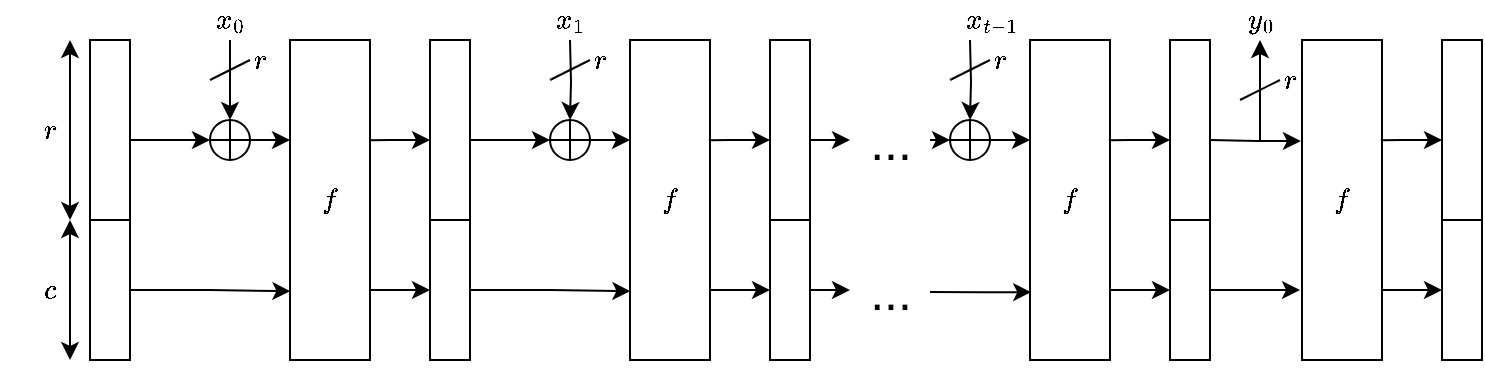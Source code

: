 <mxfile version="18.2.0" type="github">
  <diagram id="cxO5rz0KT_JqVR-4lWZD" name="Page-1">
    <mxGraphModel dx="813" dy="446" grid="1" gridSize="10" guides="1" tooltips="1" connect="1" arrows="1" fold="1" page="1" pageScale="1" pageWidth="827" pageHeight="583" math="1" shadow="0">
      <root>
        <mxCell id="0" />
        <mxCell id="1" parent="0" />
        <mxCell id="uDSmN9cMYbXbq0DJB1bG-10" style="edgeStyle=orthogonalEdgeStyle;rounded=0;orthogonalLoop=1;jettySize=auto;html=1;exitX=1;exitY=0.5;exitDx=0;exitDy=0;entryX=0;entryY=0.5;entryDx=0;entryDy=0;" edge="1" parent="1" source="uDSmN9cMYbXbq0DJB1bG-1" target="uDSmN9cMYbXbq0DJB1bG-9">
          <mxGeometry relative="1" as="geometry" />
        </mxCell>
        <mxCell id="uDSmN9cMYbXbq0DJB1bG-1" value="" style="rounded=0;whiteSpace=wrap;html=1;" vertex="1" parent="1">
          <mxGeometry x="45" y="120" width="20" height="100" as="geometry" />
        </mxCell>
        <mxCell id="uDSmN9cMYbXbq0DJB1bG-19" style="edgeStyle=orthogonalEdgeStyle;rounded=0;orthogonalLoop=1;jettySize=auto;html=1;entryX=0.005;entryY=0.785;entryDx=0;entryDy=0;entryPerimeter=0;" edge="1" parent="1" source="uDSmN9cMYbXbq0DJB1bG-2" target="uDSmN9cMYbXbq0DJB1bG-16">
          <mxGeometry relative="1" as="geometry" />
        </mxCell>
        <mxCell id="uDSmN9cMYbXbq0DJB1bG-2" value="" style="rounded=0;whiteSpace=wrap;html=1;" vertex="1" parent="1">
          <mxGeometry x="45" y="210" width="20" height="70" as="geometry" />
        </mxCell>
        <mxCell id="uDSmN9cMYbXbq0DJB1bG-4" value="" style="endArrow=classic;startArrow=classic;html=1;rounded=0;" edge="1" parent="1">
          <mxGeometry width="50" height="50" relative="1" as="geometry">
            <mxPoint x="35" y="210" as="sourcePoint" />
            <mxPoint x="35" y="120" as="targetPoint" />
          </mxGeometry>
        </mxCell>
        <mxCell id="uDSmN9cMYbXbq0DJB1bG-5" value="" style="endArrow=classic;startArrow=classic;html=1;rounded=0;" edge="1" parent="1">
          <mxGeometry width="50" height="50" relative="1" as="geometry">
            <mxPoint x="35" y="280" as="sourcePoint" />
            <mxPoint x="35" y="210" as="targetPoint" />
          </mxGeometry>
        </mxCell>
        <mxCell id="uDSmN9cMYbXbq0DJB1bG-6" value="&lt;div&gt;$$r$$&lt;/div&gt;" style="text;html=1;align=center;verticalAlign=middle;resizable=0;points=[];autosize=1;strokeColor=none;fillColor=none;" vertex="1" parent="1">
          <mxGeometry y="155" width="50" height="20" as="geometry" />
        </mxCell>
        <mxCell id="uDSmN9cMYbXbq0DJB1bG-8" value="$$c$$" style="text;html=1;align=center;verticalAlign=middle;resizable=0;points=[];autosize=1;strokeColor=none;fillColor=none;" vertex="1" parent="1">
          <mxGeometry y="235" width="50" height="20" as="geometry" />
        </mxCell>
        <mxCell id="uDSmN9cMYbXbq0DJB1bG-18" style="edgeStyle=orthogonalEdgeStyle;rounded=0;orthogonalLoop=1;jettySize=auto;html=1;exitX=1;exitY=0.5;exitDx=0;exitDy=0;entryX=0;entryY=0.313;entryDx=0;entryDy=0;entryPerimeter=0;" edge="1" parent="1" source="uDSmN9cMYbXbq0DJB1bG-9" target="uDSmN9cMYbXbq0DJB1bG-16">
          <mxGeometry relative="1" as="geometry" />
        </mxCell>
        <mxCell id="uDSmN9cMYbXbq0DJB1bG-9" value="" style="shape=orEllipse;perimeter=ellipsePerimeter;whiteSpace=wrap;html=1;backgroundOutline=1;" vertex="1" parent="1">
          <mxGeometry x="105" y="160" width="20" height="20" as="geometry" />
        </mxCell>
        <mxCell id="uDSmN9cMYbXbq0DJB1bG-13" style="edgeStyle=orthogonalEdgeStyle;rounded=0;orthogonalLoop=1;jettySize=auto;html=1;entryX=0.5;entryY=0;entryDx=0;entryDy=0;" edge="1" parent="1" source="uDSmN9cMYbXbq0DJB1bG-12" target="uDSmN9cMYbXbq0DJB1bG-9">
          <mxGeometry relative="1" as="geometry" />
        </mxCell>
        <mxCell id="uDSmN9cMYbXbq0DJB1bG-12" value="&lt;div&gt;$$x_0$$&lt;/div&gt;" style="text;html=1;align=center;verticalAlign=middle;resizable=0;points=[];autosize=1;strokeColor=none;fillColor=none;" vertex="1" parent="1">
          <mxGeometry x="85" y="100" width="60" height="20" as="geometry" />
        </mxCell>
        <mxCell id="uDSmN9cMYbXbq0DJB1bG-14" value="&lt;div&gt;$$r$$&lt;/div&gt;" style="text;html=1;align=center;verticalAlign=middle;resizable=0;points=[];autosize=1;strokeColor=none;fillColor=none;" vertex="1" parent="1">
          <mxGeometry x="105" y="120" width="50" height="20" as="geometry" />
        </mxCell>
        <mxCell id="uDSmN9cMYbXbq0DJB1bG-15" value="" style="endArrow=none;html=1;rounded=0;" edge="1" parent="1">
          <mxGeometry width="50" height="50" relative="1" as="geometry">
            <mxPoint x="105" y="140" as="sourcePoint" />
            <mxPoint x="125" y="130" as="targetPoint" />
          </mxGeometry>
        </mxCell>
        <mxCell id="uDSmN9cMYbXbq0DJB1bG-16" value="$$f$$" style="whiteSpace=wrap;html=1;" vertex="1" parent="1">
          <mxGeometry x="145" y="120" width="40" height="160" as="geometry" />
        </mxCell>
        <mxCell id="uDSmN9cMYbXbq0DJB1bG-20" style="edgeStyle=orthogonalEdgeStyle;rounded=0;orthogonalLoop=1;jettySize=auto;html=1;exitX=1;exitY=0.5;exitDx=0;exitDy=0;entryX=0;entryY=0.5;entryDx=0;entryDy=0;" edge="1" parent="1" source="uDSmN9cMYbXbq0DJB1bG-21" target="uDSmN9cMYbXbq0DJB1bG-25">
          <mxGeometry relative="1" as="geometry" />
        </mxCell>
        <mxCell id="uDSmN9cMYbXbq0DJB1bG-30" style="edgeStyle=orthogonalEdgeStyle;rounded=0;orthogonalLoop=1;jettySize=auto;html=1;entryX=1;entryY=0.313;entryDx=0;entryDy=0;entryPerimeter=0;startArrow=classic;startFill=1;endArrow=none;endFill=0;" edge="1" parent="1" source="uDSmN9cMYbXbq0DJB1bG-21" target="uDSmN9cMYbXbq0DJB1bG-16">
          <mxGeometry relative="1" as="geometry" />
        </mxCell>
        <mxCell id="uDSmN9cMYbXbq0DJB1bG-21" value="" style="rounded=0;whiteSpace=wrap;html=1;" vertex="1" parent="1">
          <mxGeometry x="215" y="120" width="20" height="100" as="geometry" />
        </mxCell>
        <mxCell id="uDSmN9cMYbXbq0DJB1bG-22" style="edgeStyle=orthogonalEdgeStyle;rounded=0;orthogonalLoop=1;jettySize=auto;html=1;entryX=0.005;entryY=0.785;entryDx=0;entryDy=0;entryPerimeter=0;" edge="1" parent="1" source="uDSmN9cMYbXbq0DJB1bG-23" target="uDSmN9cMYbXbq0DJB1bG-29">
          <mxGeometry relative="1" as="geometry" />
        </mxCell>
        <mxCell id="uDSmN9cMYbXbq0DJB1bG-31" style="edgeStyle=orthogonalEdgeStyle;rounded=0;orthogonalLoop=1;jettySize=auto;html=1;entryX=1;entryY=0.781;entryDx=0;entryDy=0;entryPerimeter=0;startArrow=classic;startFill=1;endArrow=none;endFill=0;" edge="1" parent="1" source="uDSmN9cMYbXbq0DJB1bG-23" target="uDSmN9cMYbXbq0DJB1bG-16">
          <mxGeometry relative="1" as="geometry" />
        </mxCell>
        <mxCell id="uDSmN9cMYbXbq0DJB1bG-23" value="" style="rounded=0;whiteSpace=wrap;html=1;" vertex="1" parent="1">
          <mxGeometry x="215" y="210" width="20" height="70" as="geometry" />
        </mxCell>
        <mxCell id="uDSmN9cMYbXbq0DJB1bG-24" style="edgeStyle=orthogonalEdgeStyle;rounded=0;orthogonalLoop=1;jettySize=auto;html=1;exitX=1;exitY=0.5;exitDx=0;exitDy=0;entryX=0;entryY=0.313;entryDx=0;entryDy=0;entryPerimeter=0;" edge="1" parent="1" source="uDSmN9cMYbXbq0DJB1bG-25" target="uDSmN9cMYbXbq0DJB1bG-29">
          <mxGeometry relative="1" as="geometry" />
        </mxCell>
        <mxCell id="uDSmN9cMYbXbq0DJB1bG-25" value="" style="shape=orEllipse;perimeter=ellipsePerimeter;whiteSpace=wrap;html=1;backgroundOutline=1;" vertex="1" parent="1">
          <mxGeometry x="275" y="160" width="20" height="20" as="geometry" />
        </mxCell>
        <mxCell id="uDSmN9cMYbXbq0DJB1bG-26" style="edgeStyle=orthogonalEdgeStyle;rounded=0;orthogonalLoop=1;jettySize=auto;html=1;entryX=0.5;entryY=0;entryDx=0;entryDy=0;" edge="1" parent="1" target="uDSmN9cMYbXbq0DJB1bG-25">
          <mxGeometry relative="1" as="geometry">
            <mxPoint x="285" y="120" as="sourcePoint" />
          </mxGeometry>
        </mxCell>
        <mxCell id="uDSmN9cMYbXbq0DJB1bG-27" value="&lt;div&gt;$$r$$&lt;/div&gt;" style="text;html=1;align=center;verticalAlign=middle;resizable=0;points=[];autosize=1;strokeColor=none;fillColor=none;" vertex="1" parent="1">
          <mxGeometry x="275" y="120" width="50" height="20" as="geometry" />
        </mxCell>
        <mxCell id="uDSmN9cMYbXbq0DJB1bG-28" value="" style="endArrow=none;html=1;rounded=0;" edge="1" parent="1">
          <mxGeometry width="50" height="50" relative="1" as="geometry">
            <mxPoint x="275" y="140" as="sourcePoint" />
            <mxPoint x="295" y="130" as="targetPoint" />
          </mxGeometry>
        </mxCell>
        <mxCell id="uDSmN9cMYbXbq0DJB1bG-29" value="$$f$$" style="whiteSpace=wrap;html=1;" vertex="1" parent="1">
          <mxGeometry x="315" y="120" width="40" height="160" as="geometry" />
        </mxCell>
        <mxCell id="uDSmN9cMYbXbq0DJB1bG-32" value="&lt;div&gt;$$x_1$$&lt;/div&gt;" style="text;html=1;align=center;verticalAlign=middle;resizable=0;points=[];autosize=1;strokeColor=none;fillColor=none;" vertex="1" parent="1">
          <mxGeometry x="255" y="100" width="60" height="20" as="geometry" />
        </mxCell>
        <mxCell id="uDSmN9cMYbXbq0DJB1bG-35" style="edgeStyle=orthogonalEdgeStyle;rounded=0;orthogonalLoop=1;jettySize=auto;html=1;entryX=0.985;entryY=0.313;entryDx=0;entryDy=0;entryPerimeter=0;startArrow=classic;startFill=1;endArrow=none;endFill=0;" edge="1" parent="1" source="uDSmN9cMYbXbq0DJB1bG-33" target="uDSmN9cMYbXbq0DJB1bG-29">
          <mxGeometry relative="1" as="geometry" />
        </mxCell>
        <mxCell id="uDSmN9cMYbXbq0DJB1bG-37" style="edgeStyle=orthogonalEdgeStyle;rounded=0;orthogonalLoop=1;jettySize=auto;html=1;startArrow=none;startFill=0;endArrow=classic;endFill=1;" edge="1" parent="1" source="uDSmN9cMYbXbq0DJB1bG-33">
          <mxGeometry relative="1" as="geometry">
            <mxPoint x="425" y="170" as="targetPoint" />
          </mxGeometry>
        </mxCell>
        <mxCell id="uDSmN9cMYbXbq0DJB1bG-33" value="" style="rounded=0;whiteSpace=wrap;html=1;" vertex="1" parent="1">
          <mxGeometry x="385" y="120" width="20" height="100" as="geometry" />
        </mxCell>
        <mxCell id="uDSmN9cMYbXbq0DJB1bG-36" style="edgeStyle=orthogonalEdgeStyle;rounded=0;orthogonalLoop=1;jettySize=auto;html=1;entryX=1;entryY=0.781;entryDx=0;entryDy=0;entryPerimeter=0;startArrow=classic;startFill=1;endArrow=none;endFill=0;" edge="1" parent="1" source="uDSmN9cMYbXbq0DJB1bG-34" target="uDSmN9cMYbXbq0DJB1bG-29">
          <mxGeometry relative="1" as="geometry" />
        </mxCell>
        <mxCell id="uDSmN9cMYbXbq0DJB1bG-38" style="edgeStyle=orthogonalEdgeStyle;rounded=0;orthogonalLoop=1;jettySize=auto;html=1;exitX=1;exitY=0.5;exitDx=0;exitDy=0;startArrow=none;startFill=0;endArrow=classic;endFill=1;" edge="1" parent="1" source="uDSmN9cMYbXbq0DJB1bG-34">
          <mxGeometry relative="1" as="geometry">
            <mxPoint x="425" y="245.2" as="targetPoint" />
          </mxGeometry>
        </mxCell>
        <mxCell id="uDSmN9cMYbXbq0DJB1bG-34" value="" style="rounded=0;whiteSpace=wrap;html=1;" vertex="1" parent="1">
          <mxGeometry x="385" y="210" width="20" height="70" as="geometry" />
        </mxCell>
        <mxCell id="uDSmN9cMYbXbq0DJB1bG-39" value="&lt;font style=&quot;font-size: 25px;&quot;&gt;...&lt;/font&gt;" style="text;html=1;align=center;verticalAlign=middle;resizable=0;points=[];autosize=1;strokeColor=none;fillColor=none;" vertex="1" parent="1">
          <mxGeometry x="425" y="235" width="40" height="20" as="geometry" />
        </mxCell>
        <mxCell id="uDSmN9cMYbXbq0DJB1bG-42" value="&lt;font style=&quot;font-size: 25px;&quot;&gt;...&lt;/font&gt;" style="text;html=1;align=center;verticalAlign=middle;resizable=0;points=[];autosize=1;strokeColor=none;fillColor=none;" vertex="1" parent="1">
          <mxGeometry x="425" y="160" width="40" height="20" as="geometry" />
        </mxCell>
        <mxCell id="uDSmN9cMYbXbq0DJB1bG-44" style="edgeStyle=orthogonalEdgeStyle;rounded=0;orthogonalLoop=1;jettySize=auto;html=1;entryX=0;entryY=0.5;entryDx=0;entryDy=0;" edge="1" parent="1" target="uDSmN9cMYbXbq0DJB1bG-46">
          <mxGeometry relative="1" as="geometry">
            <mxPoint x="465" y="170" as="sourcePoint" />
          </mxGeometry>
        </mxCell>
        <mxCell id="uDSmN9cMYbXbq0DJB1bG-45" style="edgeStyle=orthogonalEdgeStyle;rounded=0;orthogonalLoop=1;jettySize=auto;html=1;exitX=1;exitY=0.5;exitDx=0;exitDy=0;entryX=0;entryY=0.313;entryDx=0;entryDy=0;entryPerimeter=0;" edge="1" parent="1" source="uDSmN9cMYbXbq0DJB1bG-46">
          <mxGeometry relative="1" as="geometry">
            <mxPoint x="515" y="170.08" as="targetPoint" />
          </mxGeometry>
        </mxCell>
        <mxCell id="uDSmN9cMYbXbq0DJB1bG-46" value="" style="shape=orEllipse;perimeter=ellipsePerimeter;whiteSpace=wrap;html=1;backgroundOutline=1;" vertex="1" parent="1">
          <mxGeometry x="475" y="160" width="20" height="20" as="geometry" />
        </mxCell>
        <mxCell id="uDSmN9cMYbXbq0DJB1bG-47" style="edgeStyle=orthogonalEdgeStyle;rounded=0;orthogonalLoop=1;jettySize=auto;html=1;entryX=0.5;entryY=0;entryDx=0;entryDy=0;" edge="1" parent="1" target="uDSmN9cMYbXbq0DJB1bG-46">
          <mxGeometry relative="1" as="geometry">
            <mxPoint x="485" y="120" as="sourcePoint" />
          </mxGeometry>
        </mxCell>
        <mxCell id="uDSmN9cMYbXbq0DJB1bG-48" value="&lt;div&gt;$$r$$&lt;/div&gt;" style="text;html=1;align=center;verticalAlign=middle;resizable=0;points=[];autosize=1;strokeColor=none;fillColor=none;" vertex="1" parent="1">
          <mxGeometry x="475" y="120" width="50" height="20" as="geometry" />
        </mxCell>
        <mxCell id="uDSmN9cMYbXbq0DJB1bG-49" value="" style="endArrow=none;html=1;rounded=0;" edge="1" parent="1">
          <mxGeometry width="50" height="50" relative="1" as="geometry">
            <mxPoint x="475" y="140" as="sourcePoint" />
            <mxPoint x="495" y="130" as="targetPoint" />
          </mxGeometry>
        </mxCell>
        <mxCell id="uDSmN9cMYbXbq0DJB1bG-50" value="&lt;div&gt;$$x_{t-1}$$&lt;/div&gt;" style="text;html=1;align=center;verticalAlign=middle;resizable=0;points=[];autosize=1;strokeColor=none;fillColor=none;" vertex="1" parent="1">
          <mxGeometry x="455" y="100" width="80" height="20" as="geometry" />
        </mxCell>
        <mxCell id="uDSmN9cMYbXbq0DJB1bG-56" style="edgeStyle=orthogonalEdgeStyle;rounded=0;orthogonalLoop=1;jettySize=auto;html=1;exitX=0.015;exitY=0.788;exitDx=0;exitDy=0;fontSize=25;startArrow=classic;startFill=1;endArrow=none;endFill=0;exitPerimeter=0;" edge="1" parent="1" source="uDSmN9cMYbXbq0DJB1bG-51">
          <mxGeometry relative="1" as="geometry">
            <mxPoint x="465" y="246" as="targetPoint" />
          </mxGeometry>
        </mxCell>
        <mxCell id="uDSmN9cMYbXbq0DJB1bG-51" value="$$f$$" style="whiteSpace=wrap;html=1;" vertex="1" parent="1">
          <mxGeometry x="515" y="120" width="40" height="160" as="geometry" />
        </mxCell>
        <mxCell id="uDSmN9cMYbXbq0DJB1bG-52" style="edgeStyle=orthogonalEdgeStyle;rounded=0;orthogonalLoop=1;jettySize=auto;html=1;entryX=0.985;entryY=0.313;entryDx=0;entryDy=0;entryPerimeter=0;startArrow=classic;startFill=1;endArrow=none;endFill=0;" edge="1" parent="1" source="uDSmN9cMYbXbq0DJB1bG-53" target="uDSmN9cMYbXbq0DJB1bG-51">
          <mxGeometry relative="1" as="geometry" />
        </mxCell>
        <mxCell id="uDSmN9cMYbXbq0DJB1bG-53" value="" style="rounded=0;whiteSpace=wrap;html=1;" vertex="1" parent="1">
          <mxGeometry x="585" y="120" width="20" height="100" as="geometry" />
        </mxCell>
        <mxCell id="uDSmN9cMYbXbq0DJB1bG-54" style="edgeStyle=orthogonalEdgeStyle;rounded=0;orthogonalLoop=1;jettySize=auto;html=1;entryX=1;entryY=0.781;entryDx=0;entryDy=0;entryPerimeter=0;startArrow=classic;startFill=1;endArrow=none;endFill=0;" edge="1" parent="1" source="uDSmN9cMYbXbq0DJB1bG-55" target="uDSmN9cMYbXbq0DJB1bG-51">
          <mxGeometry relative="1" as="geometry" />
        </mxCell>
        <mxCell id="uDSmN9cMYbXbq0DJB1bG-55" value="" style="rounded=0;whiteSpace=wrap;html=1;" vertex="1" parent="1">
          <mxGeometry x="585" y="210" width="20" height="70" as="geometry" />
        </mxCell>
        <mxCell id="uDSmN9cMYbXbq0DJB1bG-57" style="edgeStyle=orthogonalEdgeStyle;rounded=0;orthogonalLoop=1;jettySize=auto;html=1;exitX=1;exitY=0.5;exitDx=0;exitDy=0;entryX=-0.014;entryY=0.316;entryDx=0;entryDy=0;entryPerimeter=0;" edge="1" parent="1" target="uDSmN9cMYbXbq0DJB1bG-64">
          <mxGeometry relative="1" as="geometry">
            <mxPoint x="605" y="170" as="sourcePoint" />
            <mxPoint x="645" y="170" as="targetPoint" />
          </mxGeometry>
        </mxCell>
        <mxCell id="uDSmN9cMYbXbq0DJB1bG-58" style="edgeStyle=orthogonalEdgeStyle;rounded=0;orthogonalLoop=1;jettySize=auto;html=1;" edge="1" parent="1">
          <mxGeometry relative="1" as="geometry">
            <mxPoint x="605" y="245.029" as="sourcePoint" />
            <mxPoint x="650" y="245" as="targetPoint" />
            <Array as="points">
              <mxPoint x="650" y="245" />
            </Array>
          </mxGeometry>
        </mxCell>
        <mxCell id="uDSmN9cMYbXbq0DJB1bG-61" style="edgeStyle=orthogonalEdgeStyle;rounded=0;orthogonalLoop=1;jettySize=auto;html=1;entryX=0.5;entryY=0;entryDx=0;entryDy=0;startArrow=classic;startFill=1;endArrow=none;endFill=0;" edge="1" parent="1">
          <mxGeometry relative="1" as="geometry">
            <mxPoint x="630" y="120" as="sourcePoint" />
            <mxPoint x="630" y="170" as="targetPoint" />
          </mxGeometry>
        </mxCell>
        <mxCell id="uDSmN9cMYbXbq0DJB1bG-62" value="&lt;div&gt;$$r$$&lt;/div&gt;" style="text;html=1;align=center;verticalAlign=middle;resizable=0;points=[];autosize=1;strokeColor=none;fillColor=none;" vertex="1" parent="1">
          <mxGeometry x="620" y="130" width="50" height="20" as="geometry" />
        </mxCell>
        <mxCell id="uDSmN9cMYbXbq0DJB1bG-63" value="" style="endArrow=none;html=1;rounded=0;" edge="1" parent="1">
          <mxGeometry width="50" height="50" relative="1" as="geometry">
            <mxPoint x="620" y="150" as="sourcePoint" />
            <mxPoint x="640" y="140" as="targetPoint" />
          </mxGeometry>
        </mxCell>
        <mxCell id="uDSmN9cMYbXbq0DJB1bG-64" value="$$f$$" style="whiteSpace=wrap;html=1;" vertex="1" parent="1">
          <mxGeometry x="651" y="120" width="40" height="160" as="geometry" />
        </mxCell>
        <mxCell id="uDSmN9cMYbXbq0DJB1bG-65" style="edgeStyle=orthogonalEdgeStyle;rounded=0;orthogonalLoop=1;jettySize=auto;html=1;entryX=0.985;entryY=0.313;entryDx=0;entryDy=0;entryPerimeter=0;startArrow=classic;startFill=1;endArrow=none;endFill=0;" edge="1" parent="1" source="uDSmN9cMYbXbq0DJB1bG-66" target="uDSmN9cMYbXbq0DJB1bG-64">
          <mxGeometry relative="1" as="geometry" />
        </mxCell>
        <mxCell id="uDSmN9cMYbXbq0DJB1bG-66" value="" style="rounded=0;whiteSpace=wrap;html=1;" vertex="1" parent="1">
          <mxGeometry x="721" y="120" width="20" height="100" as="geometry" />
        </mxCell>
        <mxCell id="uDSmN9cMYbXbq0DJB1bG-67" style="edgeStyle=orthogonalEdgeStyle;rounded=0;orthogonalLoop=1;jettySize=auto;html=1;entryX=1;entryY=0.781;entryDx=0;entryDy=0;entryPerimeter=0;startArrow=classic;startFill=1;endArrow=none;endFill=0;" edge="1" parent="1" source="uDSmN9cMYbXbq0DJB1bG-68" target="uDSmN9cMYbXbq0DJB1bG-64">
          <mxGeometry relative="1" as="geometry" />
        </mxCell>
        <mxCell id="uDSmN9cMYbXbq0DJB1bG-68" value="" style="rounded=0;whiteSpace=wrap;html=1;" vertex="1" parent="1">
          <mxGeometry x="721" y="210" width="20" height="70" as="geometry" />
        </mxCell>
        <mxCell id="uDSmN9cMYbXbq0DJB1bG-70" value="&lt;div&gt;$$y_0$$&lt;/div&gt;" style="text;html=1;align=center;verticalAlign=middle;resizable=0;points=[];autosize=1;strokeColor=none;fillColor=none;fontSize=12;" vertex="1" parent="1">
          <mxGeometry x="600" y="100" width="60" height="20" as="geometry" />
        </mxCell>
      </root>
    </mxGraphModel>
  </diagram>
</mxfile>
